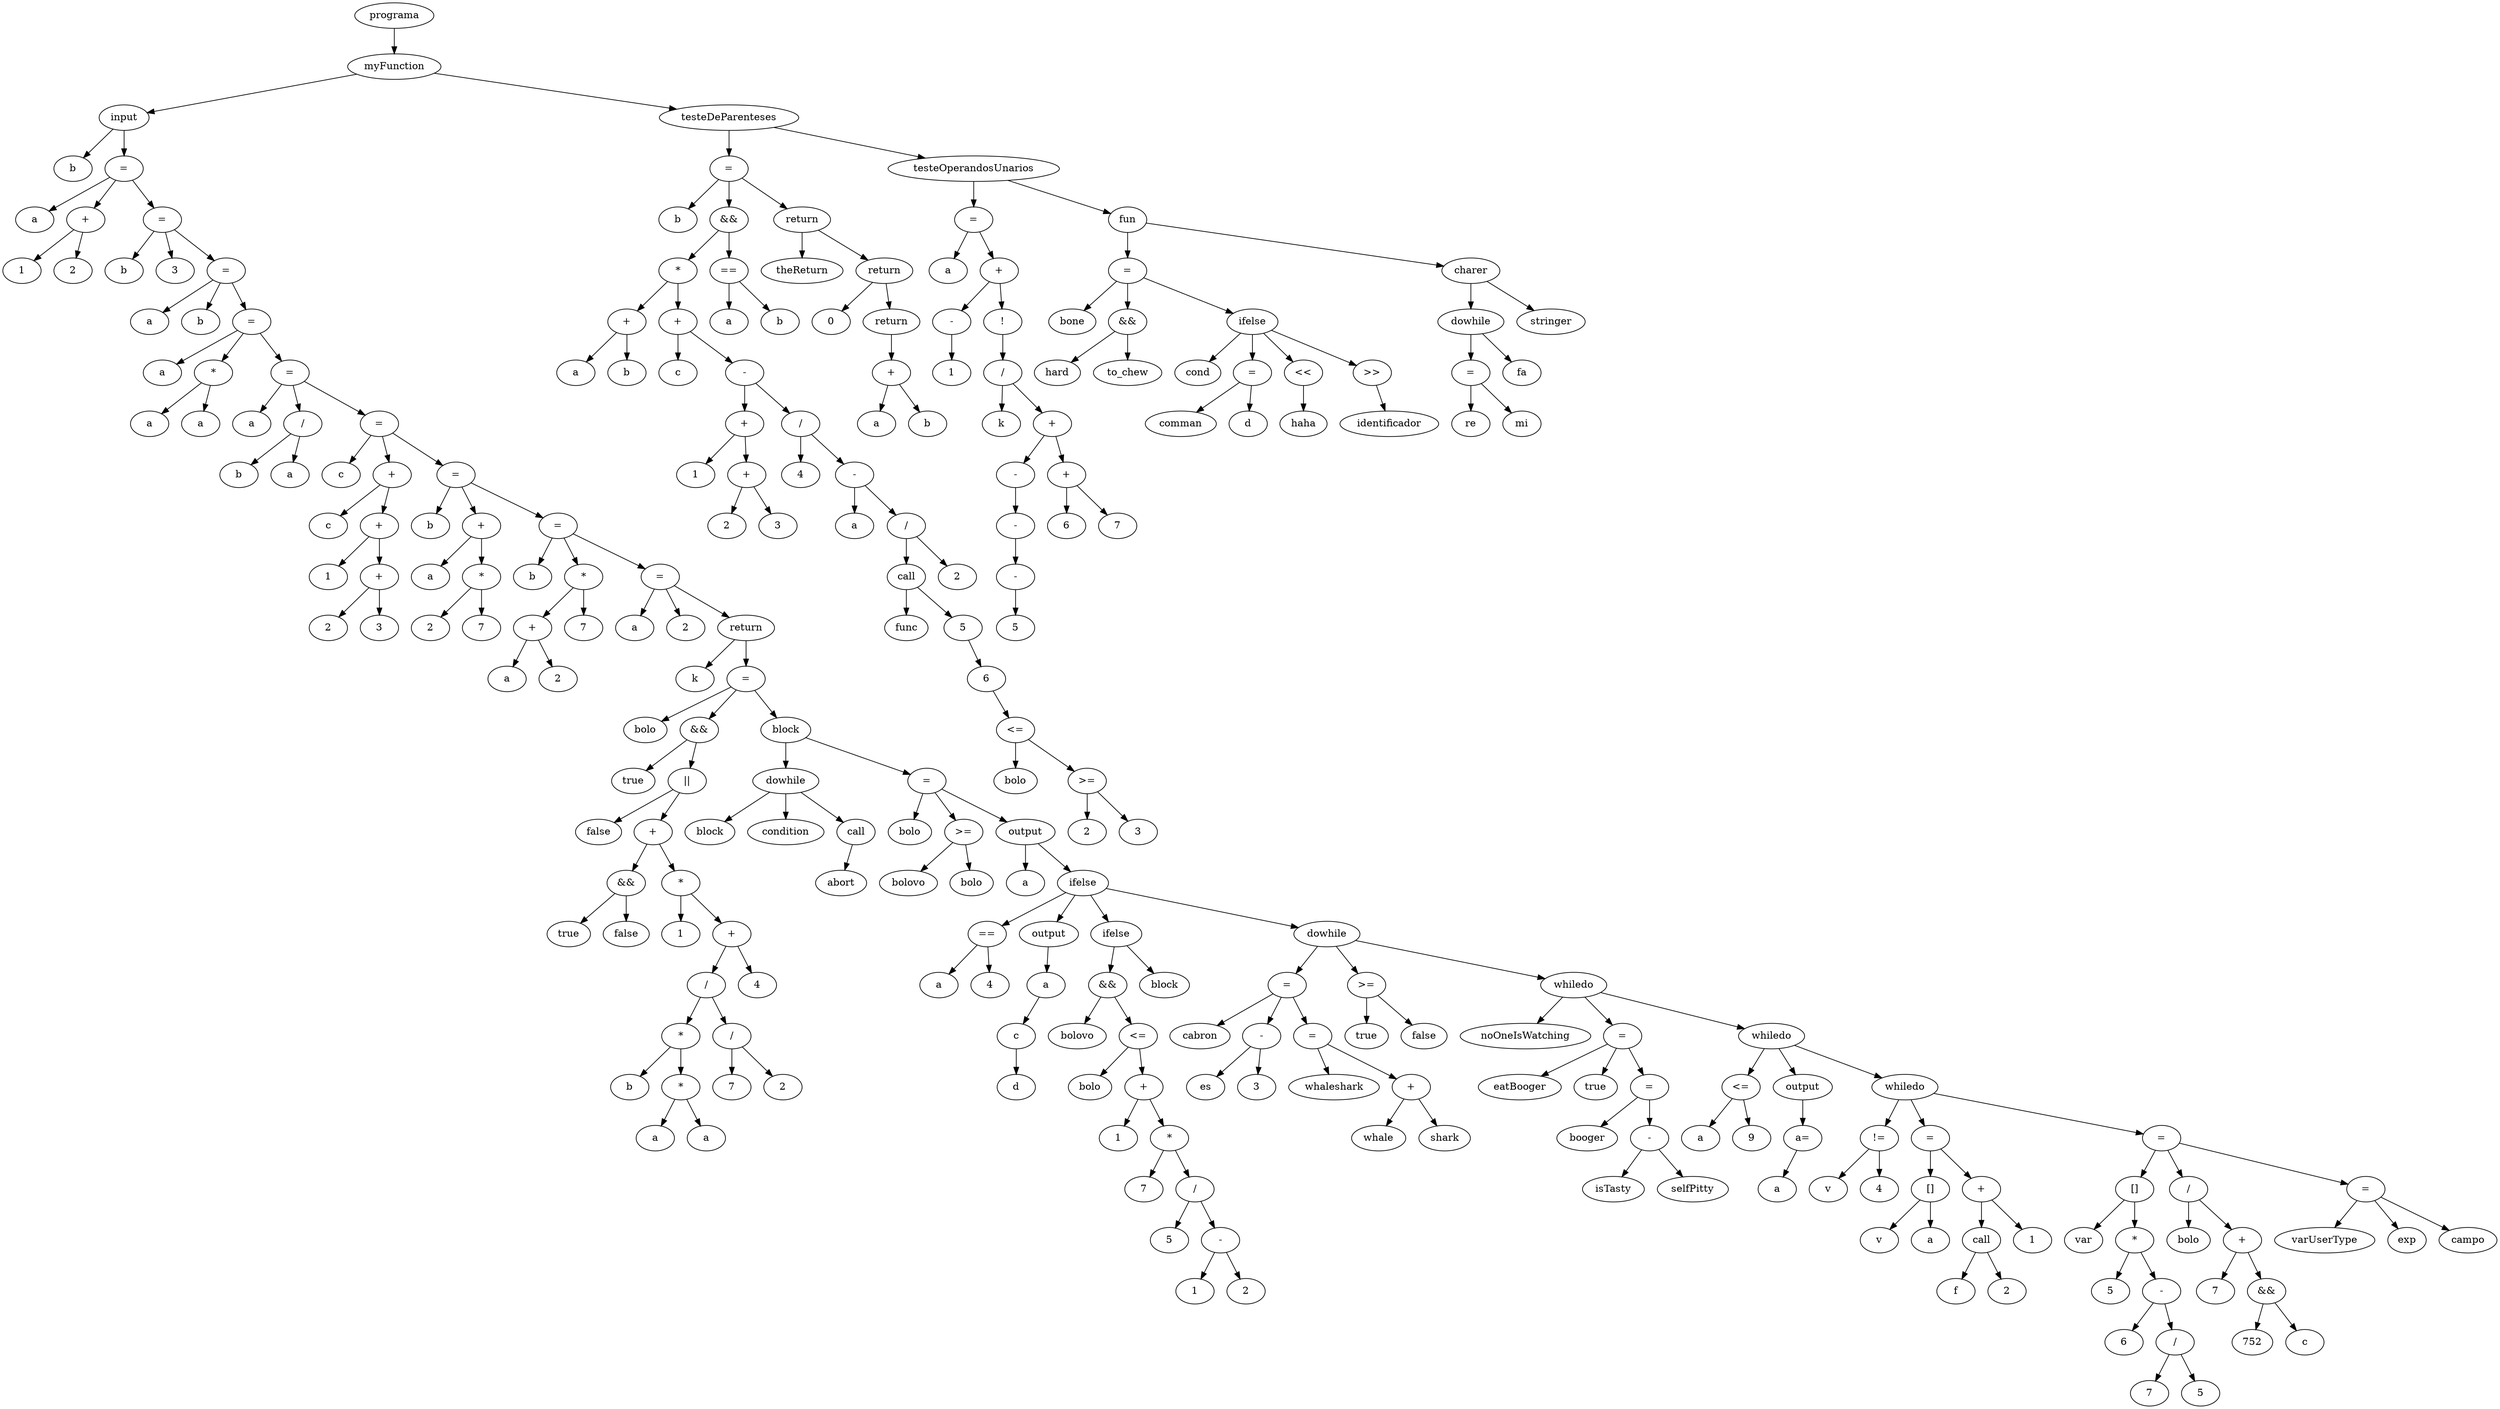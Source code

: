 digraph G {
node_0x19be150 [label="programa"]
node_0x19bb5b0 [label="myFunction"]
node_0x19be150 -> node_0x19bb5b0
node_0x19b2930 [label="input"]
node_0x19bb5b0 -> node_0x19b2930
node_0x19b28d0 [label="b"]
node_0x19b2930 -> node_0x19b28d0
node_0x19b2c70 [label="="]
node_0x19b2930 -> node_0x19b2c70
node_0x19b2c10 [label="a"]
node_0x19b2c70 -> node_0x19b2c10
node_0x19b2ad0 [label="+"]
node_0x19b2c70 -> node_0x19b2ad0
node_0x19b2a90 [label="1"]
node_0x19b2ad0 -> node_0x19b2a90
node_0x19b2bb0 [label="2"]
node_0x19b2ad0 -> node_0x19b2bb0
node_0x19b2e30 [label="="]
node_0x19b2c70 -> node_0x19b2e30
node_0x19b2dd0 [label="b"]
node_0x19b2e30 -> node_0x19b2dd0
node_0x19b2d70 [label="3"]
node_0x19b2e30 -> node_0x19b2d70
node_0x19b2f50 [label="="]
node_0x19b2e30 -> node_0x19b2f50
node_0x19b2f10 [label="a"]
node_0x19b2f50 -> node_0x19b2f10
node_0x19b2ed0 [label="b"]
node_0x19b2f50 -> node_0x19b2ed0
node_0x19b3130 [label="="]
node_0x19b2f50 -> node_0x19b3130
node_0x19b30f0 [label="a"]
node_0x19b3130 -> node_0x19b30f0
node_0x19b3030 [label="*"]
node_0x19b3130 -> node_0x19b3030
node_0x19b2ff0 [label="a"]
node_0x19b3030 -> node_0x19b2ff0
node_0x19b30b0 [label="a"]
node_0x19b3030 -> node_0x19b30b0
node_0x19b3310 [label="="]
node_0x19b3130 -> node_0x19b3310
node_0x19b32d0 [label="a"]
node_0x19b3310 -> node_0x19b32d0
node_0x19b3210 [label="/"]
node_0x19b3310 -> node_0x19b3210
node_0x19b31d0 [label="b"]
node_0x19b3210 -> node_0x19b31d0
node_0x19b3290 [label="a"]
node_0x19b3210 -> node_0x19b3290
node_0x19b3730 [label="="]
node_0x19b3310 -> node_0x19b3730
node_0x19b36f0 [label="c"]
node_0x19b3730 -> node_0x19b36f0
node_0x19b34b0 [label="+"]
node_0x19b3730 -> node_0x19b34b0
node_0x19b3470 [label="c"]
node_0x19b34b0 -> node_0x19b3470
node_0x19b3570 [label="+"]
node_0x19b34b0 -> node_0x19b3570
node_0x19b3530 [label="1"]
node_0x19b3570 -> node_0x19b3530
node_0x19b3630 [label="+"]
node_0x19b3570 -> node_0x19b3630
node_0x19b35f0 [label="2"]
node_0x19b3630 -> node_0x19b35f0
node_0x19b36b0 [label="3"]
node_0x19b3630 -> node_0x19b36b0
node_0x19b3a70 [label="="]
node_0x19b3730 -> node_0x19b3a70
node_0x19b3a10 [label="b"]
node_0x19b3a70 -> node_0x19b3a10
node_0x19b3810 [label="+"]
node_0x19b3a70 -> node_0x19b3810
node_0x19b37d0 [label="a"]
node_0x19b3810 -> node_0x19b37d0
node_0x19b38d0 [label="*"]
node_0x19b3810 -> node_0x19b38d0
node_0x19b3890 [label="2"]
node_0x19b38d0 -> node_0x19b3890
node_0x19b39b0 [label="7"]
node_0x19b38d0 -> node_0x19b39b0
node_0x19b3d10 [label="="]
node_0x19b3a70 -> node_0x19b3d10
node_0x19b3cd0 [label="b"]
node_0x19b3d10 -> node_0x19b3cd0
node_0x19b3c10 [label="*"]
node_0x19b3d10 -> node_0x19b3c10
node_0x19b3b50 [label="+"]
node_0x19b3c10 -> node_0x19b3b50
node_0x19b3b10 [label="a"]
node_0x19b3b50 -> node_0x19b3b10
node_0x19b3bd0 [label="2"]
node_0x19b3b50 -> node_0x19b3bd0
node_0x19b3c90 [label="7"]
node_0x19b3c10 -> node_0x19b3c90
node_0x19b3e30 [label="="]
node_0x19b3d10 -> node_0x19b3e30
node_0x19b3df0 [label="a"]
node_0x19b3e30 -> node_0x19b3df0
node_0x19b3db0 [label="2"]
node_0x19b3e30 -> node_0x19b3db0
node_0x19b3fb0 [label="return"]
node_0x19b3e30 -> node_0x19b3fb0
node_0x19b3f50 [label="k"]
node_0x19b3fb0 -> node_0x19b3f50
node_0x19b4af0 [label="="]
node_0x19b3fb0 -> node_0x19b4af0
node_0x19b4a90 [label="bolo"]
node_0x19b4af0 -> node_0x19b4a90
node_0x19b41d0 [label="&&"]
node_0x19b4af0 -> node_0x19b41d0
node_0x19b4170 [label="true"]
node_0x19b41d0 -> node_0x19b4170
node_0x19b4330 [label="||"]
node_0x19b41d0 -> node_0x19b4330
node_0x19b42d0 [label="false"]
node_0x19b4330 -> node_0x19b42d0
node_0x19b44d0 [label="+"]
node_0x19b4330 -> node_0x19b44d0
node_0x19b4410 [label="&&"]
node_0x19b44d0 -> node_0x19b4410
node_0x19b43d0 [label="true"]
node_0x19b4410 -> node_0x19b43d0
node_0x19b4490 [label="false"]
node_0x19b4410 -> node_0x19b4490
node_0x19b4590 [label="*"]
node_0x19b44d0 -> node_0x19b4590
node_0x19b4550 [label="1"]
node_0x19b4590 -> node_0x19b4550
node_0x19b4950 [label="+"]
node_0x19b4590 -> node_0x19b4950
node_0x19b47d0 [label="/"]
node_0x19b4950 -> node_0x19b47d0
node_0x19b4650 [label="*"]
node_0x19b47d0 -> node_0x19b4650
node_0x19b4610 [label="b"]
node_0x19b4650 -> node_0x19b4610
node_0x19b4710 [label="*"]
node_0x19b4650 -> node_0x19b4710
node_0x19b46d0 [label="a"]
node_0x19b4710 -> node_0x19b46d0
node_0x19b4790 [label="a"]
node_0x19b4710 -> node_0x19b4790
node_0x19b4890 [label="/"]
node_0x19b47d0 -> node_0x19b4890
node_0x19b4850 [label="7"]
node_0x19b4890 -> node_0x19b4850
node_0x19b4910 [label="2"]
node_0x19b4890 -> node_0x19b4910
node_0x19b4a30 [label="4"]
node_0x19b4950 -> node_0x19b4a30
node_0x19b4eb0 [label="block"]
node_0x19b4af0 -> node_0x19b4eb0
node_0x19b4c70 [label="dowhile"]
node_0x19b4eb0 -> node_0x19b4c70
node_0x19b4cd0 [label="block"]
node_0x19b4c70 -> node_0x19b4cd0
node_0x19b4c10 [label="condition"]
node_0x19b4c70 -> node_0x19b4c10
node_0x19b4e50 [label="call"]
node_0x19b4c70 -> node_0x19b4e50
node_0x19b4df0 [label="abort"]
node_0x19b4e50 -> node_0x19b4df0
node_0x19b5150 [label="="]
node_0x19b4eb0 -> node_0x19b5150
node_0x19b5110 [label="bolo"]
node_0x19b5150 -> node_0x19b5110
node_0x19b5030 [label=">="]
node_0x19b5150 -> node_0x19b5030
node_0x19b4fd0 [label="bolovo"]
node_0x19b5030 -> node_0x19b4fd0
node_0x19b50d0 [label="bolo"]
node_0x19b5030 -> node_0x19b50d0
node_0x19b5230 [label="output"]
node_0x19b5150 -> node_0x19b5230
node_0x19b51f0 [label="a"]
node_0x19b5230 -> node_0x19b51f0
node_0x19b5c10 [label="ifelse"]
node_0x19b5230 -> node_0x19b5c10
node_0x19b52f0 [label="=="]
node_0x19b5c10 -> node_0x19b52f0
node_0x19b52b0 [label="a"]
node_0x19b52f0 -> node_0x19b52b0
node_0x19b5370 [label="4"]
node_0x19b52f0 -> node_0x19b5370
node_0x19b5570 [label="output"]
node_0x19b5c10 -> node_0x19b5570
node_0x19b53d0 [label="a"]
node_0x19b5570 -> node_0x19b53d0
node_0x19b5430 [label="c"]
node_0x19b53d0 -> node_0x19b5430
node_0x19b5510 [label="d"]
node_0x19b5430 -> node_0x19b5510
node_0x19b5b70 [label="ifelse"]
node_0x19b5c10 -> node_0x19b5b70
node_0x19b5650 [label="&&"]
node_0x19b5b70 -> node_0x19b5650
node_0x19b5610 [label="bolovo"]
node_0x19b5650 -> node_0x19b5610
node_0x19b5710 [label="<="]
node_0x19b5650 -> node_0x19b5710
node_0x19b56d0 [label="bolo"]
node_0x19b5710 -> node_0x19b56d0
node_0x19b57d0 [label="+"]
node_0x19b5710 -> node_0x19b57d0
node_0x19b5790 [label="1"]
node_0x19b57d0 -> node_0x19b5790
node_0x19b5890 [label="*"]
node_0x19b57d0 -> node_0x19b5890
node_0x19b5850 [label="7"]
node_0x19b5890 -> node_0x19b5850
node_0x19b59d0 [label="/"]
node_0x19b5890 -> node_0x19b59d0
node_0x19b5970 [label="5"]
node_0x19b59d0 -> node_0x19b5970
node_0x19b5ab0 [label="-"]
node_0x19b59d0 -> node_0x19b5ab0
node_0x19b5a70 [label="1"]
node_0x19b5ab0 -> node_0x19b5a70
node_0x19b5b30 [label="2"]
node_0x19b5ab0 -> node_0x19b5b30
node_0x19b5bb0 [label="block"]
node_0x19b5b70 -> node_0x19b5bb0
node_0x19b92d0 [label="dowhile"]
node_0x19b5c10 -> node_0x19b92d0
node_0x19b8d10 [label="="]
node_0x19b92d0 -> node_0x19b8d10
node_0x19b8cd0 [label="cabron"]
node_0x19b8d10 -> node_0x19b8cd0
node_0x19b8bf0 [label="-"]
node_0x19b8d10 -> node_0x19b8bf0
node_0x19b8b90 [label="es"]
node_0x19b8bf0 -> node_0x19b8b90
node_0x19b8c90 [label="3"]
node_0x19b8bf0 -> node_0x19b8c90
node_0x19b9130 [label="="]
node_0x19b8d10 -> node_0x19b9130
node_0x19b90d0 [label="whaleshark"]
node_0x19b9130 -> node_0x19b90d0
node_0x19b8f50 [label="+"]
node_0x19b9130 -> node_0x19b8f50
node_0x19b8ef0 [label="whale"]
node_0x19b8f50 -> node_0x19b8ef0
node_0x19b9070 [label="shark"]
node_0x19b8f50 -> node_0x19b9070
node_0x19b9210 [label=">="]
node_0x19b92d0 -> node_0x19b9210
node_0x19b91d0 [label="true"]
node_0x19b9210 -> node_0x19b91d0
node_0x19b9290 [label="false"]
node_0x19b9210 -> node_0x19b9290
node_0x19b9a30 [label="whiledo"]
node_0x19b92d0 -> node_0x19b9a30
node_0x19b93d0 [label="noOneIsWatching"]
node_0x19b9a30 -> node_0x19b93d0
node_0x19b95b0 [label="="]
node_0x19b9a30 -> node_0x19b95b0
node_0x19b9570 [label="eatBooger"]
node_0x19b95b0 -> node_0x19b9570
node_0x19b9530 [label="true"]
node_0x19b95b0 -> node_0x19b9530
node_0x19b99d0 [label="="]
node_0x19b95b0 -> node_0x19b99d0
node_0x19b9970 [label="booger"]
node_0x19b99d0 -> node_0x19b9970
node_0x19b97f0 [label="-"]
node_0x19b99d0 -> node_0x19b97f0
node_0x19b9790 [label="isTasty"]
node_0x19b97f0 -> node_0x19b9790
node_0x19b9910 [label="selfPitty"]
node_0x19b97f0 -> node_0x19b9910
node_0x19b9e30 [label="whiledo"]
node_0x19b9a30 -> node_0x19b9e30
node_0x19b9b10 [label="<="]
node_0x19b9e30 -> node_0x19b9b10
node_0x19b9ad0 [label="a"]
node_0x19b9b10 -> node_0x19b9ad0
node_0x19b9bf0 [label="9"]
node_0x19b9b10 -> node_0x19b9bf0
node_0x19b9df0 [label="output"]
node_0x19b9e30 -> node_0x19b9df0
node_0x19b9d10 [label="a="]
node_0x19b9df0 -> node_0x19b9d10
node_0x19b9db0 [label="a"]
node_0x19b9d10 -> node_0x19b9db0
node_0x19ba490 [label="whiledo"]
node_0x19b9e30 -> node_0x19ba490
node_0x19b9fb0 [label="!="]
node_0x19ba490 -> node_0x19b9fb0
node_0x19b9f50 [label="v"]
node_0x19b9fb0 -> node_0x19b9f50
node_0x19ba050 [label="4"]
node_0x19b9fb0 -> node_0x19ba050
node_0x19ba430 [label="="]
node_0x19ba490 -> node_0x19ba430
node_0x19ba3d0 [label="[]"]
node_0x19ba430 -> node_0x19ba3d0
node_0x19ba390 [label="v"]
node_0x19ba3d0 -> node_0x19ba390
node_0x19ba0b0 [label="a"]
node_0x19ba3d0 -> node_0x19ba0b0
node_0x19ba2b0 [label="+"]
node_0x19ba430 -> node_0x19ba2b0
node_0x19ba250 [label="call"]
node_0x19ba2b0 -> node_0x19ba250
node_0x19ba210 [label="f"]
node_0x19ba250 -> node_0x19ba210
node_0x19ba1d0 [label="2"]
node_0x19ba250 -> node_0x19ba1d0
node_0x19ba350 [label="1"]
node_0x19ba2b0 -> node_0x19ba350
node_0x19bb250 [label="="]
node_0x19ba490 -> node_0x19bb250
node_0x19bb1f0 [label="[]"]
node_0x19bb250 -> node_0x19bb1f0
node_0x19bb190 [label="var"]
node_0x19bb1f0 -> node_0x19bb190
node_0x19babd0 [label="*"]
node_0x19bb1f0 -> node_0x19babd0
node_0x19bab90 [label="5"]
node_0x19babd0 -> node_0x19bab90
node_0x19bac90 [label="-"]
node_0x19babd0 -> node_0x19bac90
node_0x19bac50 [label="6"]
node_0x19bac90 -> node_0x19bac50
node_0x19bad50 [label="/"]
node_0x19bac90 -> node_0x19bad50
node_0x19bad10 [label="7"]
node_0x19bad50 -> node_0x19bad10
node_0x19badd0 [label="5"]
node_0x19bad50 -> node_0x19badd0
node_0x19bae70 [label="/"]
node_0x19bb250 -> node_0x19bae70
node_0x19bae30 [label="bolo"]
node_0x19bae70 -> node_0x19bae30
node_0x19baf30 [label="+"]
node_0x19bae70 -> node_0x19baf30
node_0x19baef0 [label="7"]
node_0x19baf30 -> node_0x19baef0
node_0x19bb070 [label="&&"]
node_0x19baf30 -> node_0x19bb070
node_0x19bb010 [label="752"]
node_0x19bb070 -> node_0x19bb010
node_0x19bb130 [label="c"]
node_0x19bb070 -> node_0x19bb130
node_0x19bb550 [label="="]
node_0x19bb250 -> node_0x19bb550
node_0x19bb490 [label="varUserType"]
node_0x19bb550 -> node_0x19bb490
node_0x19bb430 [label="exp"]
node_0x19bb550 -> node_0x19bb430
node_0x19bb4f0 [label="campo"]
node_0x19bb550 -> node_0x19bb4f0
node_0x19bc7b0 [label="testeDeParenteses"]
node_0x19bb5b0 -> node_0x19bc7b0
node_0x19bc390 [label="="]
node_0x19bc7b0 -> node_0x19bc390
node_0x19bc350 [label="b"]
node_0x19bc390 -> node_0x19bc350
node_0x19bc1d0 [label="&&"]
node_0x19bc390 -> node_0x19bc1d0
node_0x19bb810 [label="*"]
node_0x19bc1d0 -> node_0x19bb810
node_0x19bb750 [label="+"]
node_0x19bb810 -> node_0x19bb750
node_0x19bb710 [label="a"]
node_0x19bb750 -> node_0x19bb710
node_0x19bb7d0 [label="b"]
node_0x19bb750 -> node_0x19bb7d0
node_0x19bb8d0 [label="+"]
node_0x19bb810 -> node_0x19bb8d0
node_0x19bb890 [label="c"]
node_0x19bb8d0 -> node_0x19bb890
node_0x19bbb10 [label="-"]
node_0x19bb8d0 -> node_0x19bbb10
node_0x19bb990 [label="+"]
node_0x19bbb10 -> node_0x19bb990
node_0x19bb950 [label="1"]
node_0x19bb990 -> node_0x19bb950
node_0x19bba50 [label="+"]
node_0x19bb990 -> node_0x19bba50
node_0x19bba10 [label="2"]
node_0x19bba50 -> node_0x19bba10
node_0x19bbad0 [label="3"]
node_0x19bba50 -> node_0x19bbad0
node_0x19bbbd0 [label="/"]
node_0x19bbb10 -> node_0x19bbbd0
node_0x19bbb90 [label="4"]
node_0x19bbbd0 -> node_0x19bbb90
node_0x19bbc90 [label="-"]
node_0x19bbbd0 -> node_0x19bbc90
node_0x19bbc50 [label="a"]
node_0x19bbc90 -> node_0x19bbc50
node_0x19bc0f0 [label="/"]
node_0x19bbc90 -> node_0x19bc0f0
node_0x19bc090 [label="call"]
node_0x19bc0f0 -> node_0x19bc090
node_0x19bc050 [label="func"]
node_0x19bc090 -> node_0x19bc050
node_0x19bbdd0 [label="5"]
node_0x19bc090 -> node_0x19bbdd0
node_0x19bbe30 [label="6"]
node_0x19bbdd0 -> node_0x19bbe30
node_0x19bbed0 [label="<="]
node_0x19bbe30 -> node_0x19bbed0
node_0x19bbe90 [label="bolo"]
node_0x19bbed0 -> node_0x19bbe90
node_0x19bbf90 [label=">="]
node_0x19bbed0 -> node_0x19bbf90
node_0x19bbf50 [label="2"]
node_0x19bbf90 -> node_0x19bbf50
node_0x19bc010 [label="3"]
node_0x19bbf90 -> node_0x19bc010
node_0x19bc190 [label="2"]
node_0x19bc0f0 -> node_0x19bc190
node_0x19bc290 [label="=="]
node_0x19bc1d0 -> node_0x19bc290
node_0x19bc250 [label="a"]
node_0x19bc290 -> node_0x19bc250
node_0x19bc310 [label="b"]
node_0x19bc290 -> node_0x19bc310
node_0x19bc510 [label="return"]
node_0x19bc390 -> node_0x19bc510
node_0x19bc4b0 [label="theReturn"]
node_0x19bc510 -> node_0x19bc4b0
node_0x19bc5f0 [label="return"]
node_0x19bc510 -> node_0x19bc5f0
node_0x19bc5b0 [label="0"]
node_0x19bc5f0 -> node_0x19bc5b0
node_0x19bc770 [label="return"]
node_0x19bc5f0 -> node_0x19bc770
node_0x19bc6b0 [label="+"]
node_0x19bc770 -> node_0x19bc6b0
node_0x19bc670 [label="a"]
node_0x19bc6b0 -> node_0x19bc670
node_0x19bc730 [label="b"]
node_0x19bc6b0 -> node_0x19bc730
node_0x19bced0 [label="testeOperandosUnarios"]
node_0x19bc7b0 -> node_0x19bced0
node_0x19bce70 [label="="]
node_0x19bced0 -> node_0x19bce70
node_0x19bce30 [label="a"]
node_0x19bce70 -> node_0x19bce30
node_0x19bc9b0 [label="+"]
node_0x19bce70 -> node_0x19bc9b0
node_0x19bc910 [label="-"]
node_0x19bc9b0 -> node_0x19bc910
node_0x19bc970 [label="1"]
node_0x19bc910 -> node_0x19bc970
node_0x19bc9f0 [label="!"]
node_0x19bc9b0 -> node_0x19bc9f0
node_0x19bcad0 [label="/"]
node_0x19bc9f0 -> node_0x19bcad0
node_0x19bca90 [label="k"]
node_0x19bcad0 -> node_0x19bca90
node_0x19bccb0 [label="+"]
node_0x19bcad0 -> node_0x19bccb0
node_0x19bcb10 [label="-"]
node_0x19bccb0 -> node_0x19bcb10
node_0x19bcb70 [label="-"]
node_0x19bcb10 -> node_0x19bcb70
node_0x19bcbd0 [label="-"]
node_0x19bcb70 -> node_0x19bcbd0
node_0x19bcc70 [label="5"]
node_0x19bcbd0 -> node_0x19bcc70
node_0x19bcd70 [label="+"]
node_0x19bccb0 -> node_0x19bcd70
node_0x19bcd30 [label="6"]
node_0x19bcd70 -> node_0x19bcd30
node_0x19bcdf0 [label="7"]
node_0x19bcd70 -> node_0x19bcdf0
node_0x19bda70 [label="fun"]
node_0x19bced0 -> node_0x19bda70
node_0x19bd3b0 [label="="]
node_0x19bda70 -> node_0x19bd3b0
node_0x19bd350 [label="bone"]
node_0x19bd3b0 -> node_0x19bd350
node_0x19bd1d0 [label="&&"]
node_0x19bd3b0 -> node_0x19bd1d0
node_0x19bd170 [label="hard"]
node_0x19bd1d0 -> node_0x19bd170
node_0x19bd2f0 [label="to_chew"]
node_0x19bd1d0 -> node_0x19bd2f0
node_0x19bd890 [label="ifelse"]
node_0x19bd3b0 -> node_0x19bd890
node_0x19bd4d0 [label="cond"]
node_0x19bd890 -> node_0x19bd4d0
node_0x19bd6b0 [label="="]
node_0x19bd890 -> node_0x19bd6b0
node_0x19bd670 [label="comman"]
node_0x19bd6b0 -> node_0x19bd670
node_0x19bd630 [label="d"]
node_0x19bd6b0 -> node_0x19bd630
node_0x19bd850 [label="<<"]
node_0x19bd890 -> node_0x19bd850
node_0x19bd810 [label="haha"]
node_0x19bd850 -> node_0x19bd810
node_0x19bda30 [label=">>"]
node_0x19bd890 -> node_0x19bda30
node_0x19bd9f0 [label="identificador"]
node_0x19bda30 -> node_0x19bd9f0
node_0x19bdfb0 [label="charer"]
node_0x19bda70 -> node_0x19bdfb0
node_0x19bdf50 [label="dowhile"]
node_0x19bdfb0 -> node_0x19bdf50
node_0x19bddd0 [label="="]
node_0x19bdf50 -> node_0x19bddd0
node_0x19bdd70 [label="re"]
node_0x19bddd0 -> node_0x19bdd70
node_0x19bdd10 [label="mi"]
node_0x19bddd0 -> node_0x19bdd10
node_0x19bdef0 [label="fa"]
node_0x19bdf50 -> node_0x19bdef0
node_0x19be110 [label="stringer"]
node_0x19bdfb0 -> node_0x19be110
}
